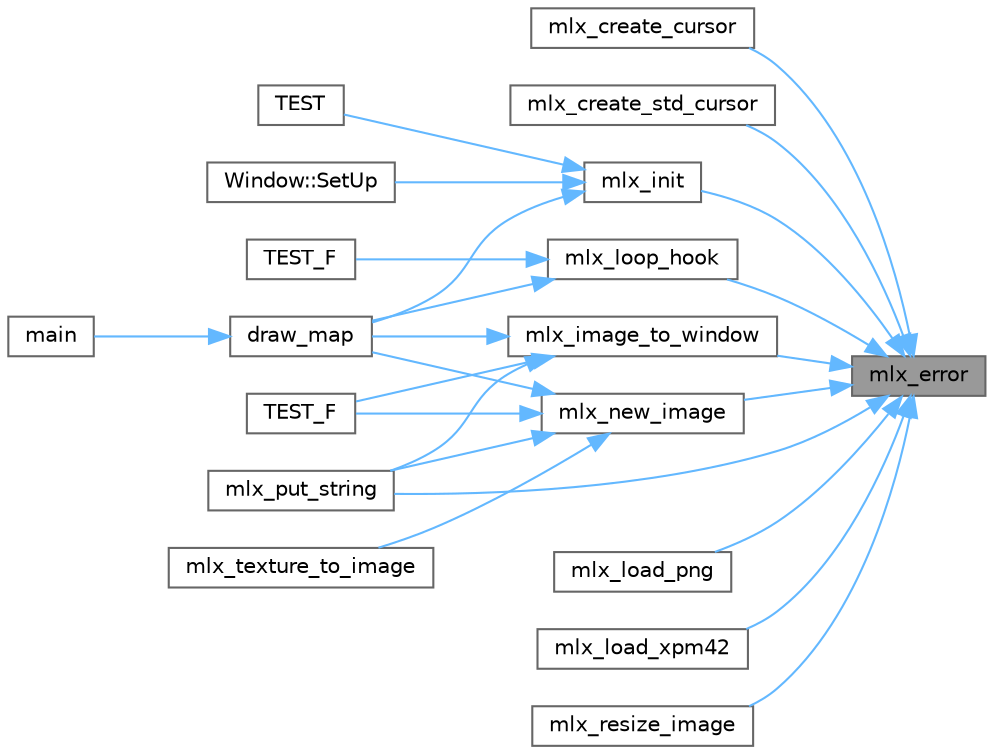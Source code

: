digraph "mlx_error"
{
 // INTERACTIVE_SVG=YES
 // LATEX_PDF_SIZE
  bgcolor="transparent";
  edge [fontname=Helvetica,fontsize=10,labelfontname=Helvetica,labelfontsize=10];
  node [fontname=Helvetica,fontsize=10,shape=box,height=0.2,width=0.4];
  rankdir="RL";
  Node1 [label="mlx_error",height=0.2,width=0.4,color="gray40", fillcolor="grey60", style="filled", fontcolor="black",tooltip=" "];
  Node1 -> Node2 [dir="back",color="steelblue1",style="solid"];
  Node2 [label="mlx_create_cursor",height=0.2,width=0.4,color="grey40", fillcolor="white", style="filled",URL="$mlx__cursor_8c.html#a655522e3e1ad1c0eb10ffe798ab0f383",tooltip=" "];
  Node1 -> Node3 [dir="back",color="steelblue1",style="solid"];
  Node3 [label="mlx_create_std_cursor",height=0.2,width=0.4,color="grey40", fillcolor="white", style="filled",URL="$mlx__cursor_8c.html#a758301bb6abb5a1320fd8f00c51e626e",tooltip=" "];
  Node1 -> Node4 [dir="back",color="steelblue1",style="solid"];
  Node4 [label="mlx_image_to_window",height=0.2,width=0.4,color="grey40", fillcolor="white", style="filled",URL="$mlx__images_8c.html#a06dbfde4fce913678e09b0af263b0c06",tooltip=" "];
  Node4 -> Node5 [dir="back",color="steelblue1",style="solid"];
  Node5 [label="draw_map",height=0.2,width=0.4,color="grey40", fillcolor="white", style="filled",URL="$draw__map_8c.html#a1dd6a7f325ca5e8aafa0fe462209b4bb",tooltip=" "];
  Node5 -> Node6 [dir="back",color="steelblue1",style="solid"];
  Node6 [label="main",height=0.2,width=0.4,color="grey40", fillcolor="white", style="filled",URL="$main_8c.html#a3c04138a5bfe5d72780bb7e82a18e627",tooltip=" "];
  Node4 -> Node7 [dir="back",color="steelblue1",style="solid"];
  Node7 [label="mlx_put_string",height=0.2,width=0.4,color="grey40", fillcolor="white", style="filled",URL="$mlx__font_8c.html#a3c7e4790683c2dbc5159cb3a18c22e0b",tooltip=" "];
  Node4 -> Node8 [dir="back",color="steelblue1",style="solid"];
  Node8 [label="TEST_F",height=0.2,width=0.4,color="grey40", fillcolor="white", style="filled",URL="$tests_8cpp.html#a91cc672d0a00ed4c9c957a7403d10c52",tooltip=" "];
  Node1 -> Node9 [dir="back",color="steelblue1",style="solid"];
  Node9 [label="mlx_init",height=0.2,width=0.4,color="grey40", fillcolor="white", style="filled",URL="$mlx__init_8c.html#a32988a5ce7aaa25a448b61b0ac410cec",tooltip=" "];
  Node9 -> Node5 [dir="back",color="steelblue1",style="solid"];
  Node9 -> Node10 [dir="back",color="steelblue1",style="solid"];
  Node10 [label="Window::SetUp",height=0.2,width=0.4,color="grey40", fillcolor="white", style="filled",URL="$classWindow.html#a853c1fb2e3d27366fb37892161d17014",tooltip=" "];
  Node9 -> Node11 [dir="back",color="steelblue1",style="solid"];
  Node11 [label="TEST",height=0.2,width=0.4,color="grey40", fillcolor="white", style="filled",URL="$tests_8cpp.html#a3e69cb2acfdf4102ece9c9a2927d8e84",tooltip=" "];
  Node1 -> Node12 [dir="back",color="steelblue1",style="solid"];
  Node12 [label="mlx_load_png",height=0.2,width=0.4,color="grey40", fillcolor="white", style="filled",URL="$mlx__png_8c.html#a010df0dc1115d0904bbe370cc51c7a56",tooltip=" "];
  Node1 -> Node13 [dir="back",color="steelblue1",style="solid"];
  Node13 [label="mlx_load_xpm42",height=0.2,width=0.4,color="grey40", fillcolor="white", style="filled",URL="$mlx__xpm42_8c.html#a4e43a95dd957b6771633389dc650003d",tooltip=" "];
  Node1 -> Node14 [dir="back",color="steelblue1",style="solid"];
  Node14 [label="mlx_loop_hook",height=0.2,width=0.4,color="grey40", fillcolor="white", style="filled",URL="$mlx__loop_8c.html#afc772cc4204df8de0388e9bb38768d10",tooltip=" "];
  Node14 -> Node5 [dir="back",color="steelblue1",style="solid"];
  Node14 -> Node15 [dir="back",color="steelblue1",style="solid"];
  Node15 [label="TEST_F",height=0.2,width=0.4,color="grey40", fillcolor="white", style="filled",URL="$tests_8cpp.html#a0bea0b82a8268d65dc6d1a6f5a55750f",tooltip=" "];
  Node1 -> Node16 [dir="back",color="steelblue1",style="solid"];
  Node16 [label="mlx_new_image",height=0.2,width=0.4,color="grey40", fillcolor="white", style="filled",URL="$mlx__images_8c.html#abe515cadb9b88a9d064383da276c2467",tooltip=" "];
  Node16 -> Node5 [dir="back",color="steelblue1",style="solid"];
  Node16 -> Node7 [dir="back",color="steelblue1",style="solid"];
  Node16 -> Node17 [dir="back",color="steelblue1",style="solid"];
  Node17 [label="mlx_texture_to_image",height=0.2,width=0.4,color="grey40", fillcolor="white", style="filled",URL="$mlx__texture_8c.html#a140fd59feca1fefb31944cf074fc4c87",tooltip=" "];
  Node16 -> Node8 [dir="back",color="steelblue1",style="solid"];
  Node1 -> Node7 [dir="back",color="steelblue1",style="solid"];
  Node1 -> Node18 [dir="back",color="steelblue1",style="solid"];
  Node18 [label="mlx_resize_image",height=0.2,width=0.4,color="grey40", fillcolor="white", style="filled",URL="$mlx__images_8c.html#a38c0b46353a7c9a1e2b6222f2d7126eb",tooltip=" "];
}
